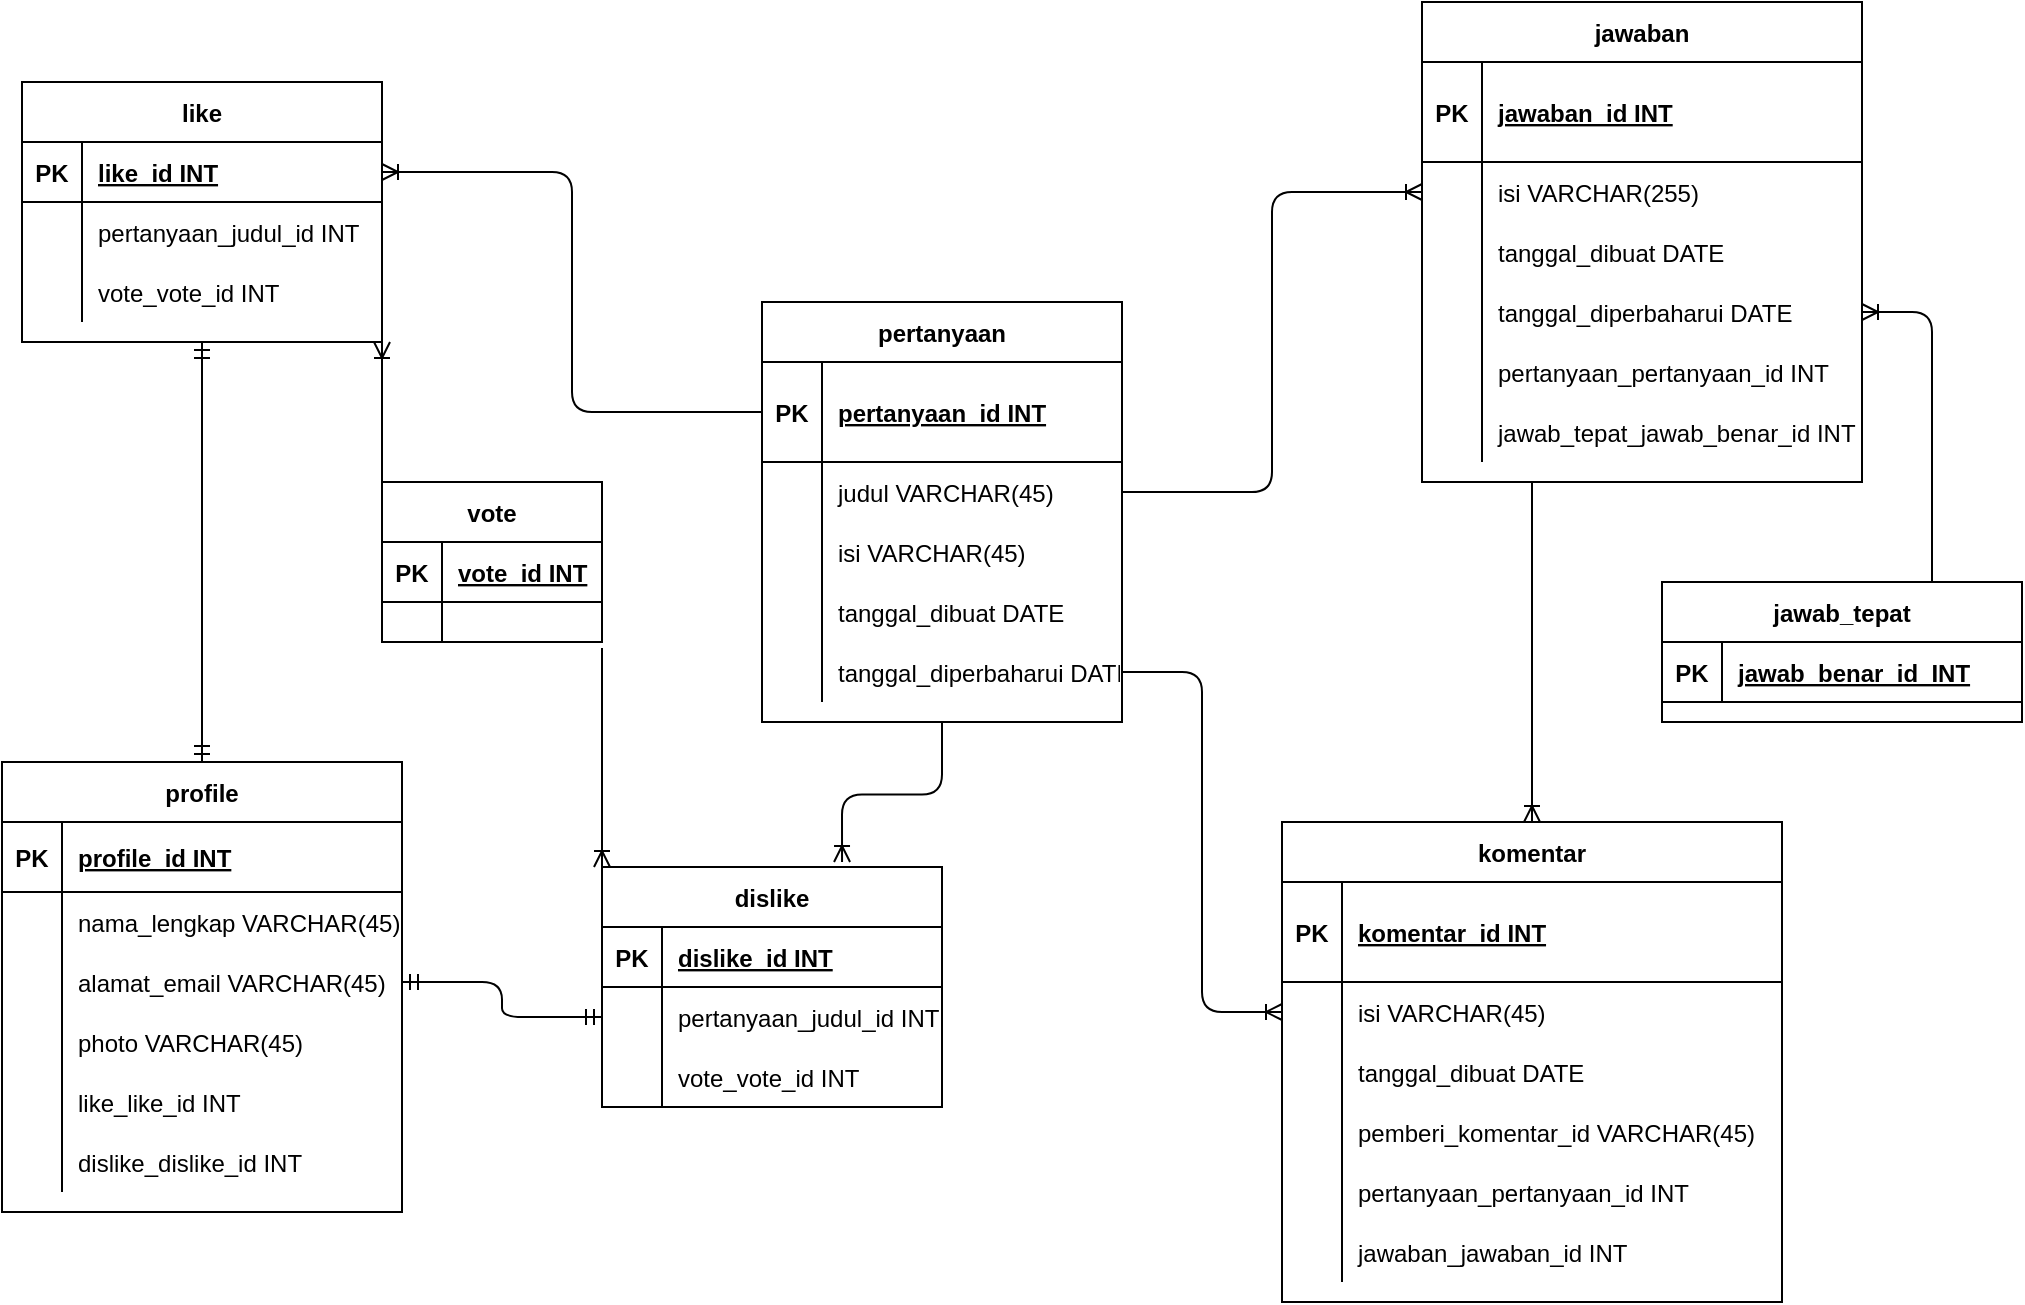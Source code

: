 <mxfile version="13.5.9" type="github">
  <diagram id="feGqwJlz58I1b_uyRda3" name="Page-1">
    <mxGraphModel dx="1625" dy="803" grid="1" gridSize="10" guides="1" tooltips="1" connect="1" arrows="1" fold="1" page="1" pageScale="1" pageWidth="1169" pageHeight="1654" math="0" shadow="0">
      <root>
        <mxCell id="0" />
        <mxCell id="1" parent="0" />
        <mxCell id="ccqW8sLZz8sWvczQwnKs-1" value="" style="edgeStyle=orthogonalEdgeStyle;fontSize=12;html=1;endArrow=ERoneToMany;entryX=0;entryY=0.5;entryDx=0;entryDy=0;exitX=1;exitY=0.5;exitDx=0;exitDy=0;" parent="1" source="e8tBY_SiVbahdUhermiw-18" target="e8tBY_SiVbahdUhermiw-5" edge="1">
          <mxGeometry width="100" height="100" relative="1" as="geometry">
            <mxPoint x="464" y="887" as="sourcePoint" />
            <mxPoint x="564" y="787" as="targetPoint" />
          </mxGeometry>
        </mxCell>
        <mxCell id="D5typHG5cNRgZlipIlFW-92" value="" style="edgeStyle=orthogonalEdgeStyle;fontSize=12;html=1;endArrow=ERoneToMany;exitX=1;exitY=0.5;exitDx=0;exitDy=0;" edge="1" parent="1" source="e8tBY_SiVbahdUhermiw-462" target="e8tBY_SiVbahdUhermiw-469">
          <mxGeometry width="100" height="100" relative="1" as="geometry">
            <mxPoint x="690" y="882" as="sourcePoint" />
            <mxPoint x="790" y="782" as="targetPoint" />
          </mxGeometry>
        </mxCell>
        <mxCell id="D5typHG5cNRgZlipIlFW-93" value="" style="fontSize=12;html=1;endArrow=ERoneToMany;entryX=0.5;entryY=0;entryDx=0;entryDy=0;exitX=0.25;exitY=1;exitDx=0;exitDy=0;" edge="1" parent="1" source="e8tBY_SiVbahdUhermiw-1" target="e8tBY_SiVbahdUhermiw-465">
          <mxGeometry width="100" height="100" relative="1" as="geometry">
            <mxPoint x="730" y="864" as="sourcePoint" />
            <mxPoint x="830" y="764" as="targetPoint" />
          </mxGeometry>
        </mxCell>
        <mxCell id="D5typHG5cNRgZlipIlFW-94" value="" style="edgeStyle=orthogonalEdgeStyle;fontSize=12;html=1;endArrow=ERoneToMany;entryX=1;entryY=0.5;entryDx=0;entryDy=0;exitX=0.75;exitY=0;exitDx=0;exitDy=0;" edge="1" parent="1" source="D5typHG5cNRgZlipIlFW-74" target="e8tBY_SiVbahdUhermiw-11">
          <mxGeometry width="100" height="100" relative="1" as="geometry">
            <mxPoint x="930" y="749" as="sourcePoint" />
            <mxPoint x="1030" y="649" as="targetPoint" />
          </mxGeometry>
        </mxCell>
        <mxCell id="D5typHG5cNRgZlipIlFW-95" value="" style="fontSize=12;html=1;endArrow=ERoneToMany;exitX=1;exitY=1.15;exitDx=0;exitDy=0;exitPerimeter=0;entryX=0;entryY=0;entryDx=0;entryDy=0;" edge="1" parent="1" source="D5typHG5cNRgZlipIlFW-50" target="D5typHG5cNRgZlipIlFW-1">
          <mxGeometry width="100" height="100" relative="1" as="geometry">
            <mxPoint x="330" y="912" as="sourcePoint" />
            <mxPoint x="430" y="812" as="targetPoint" />
          </mxGeometry>
        </mxCell>
        <mxCell id="D5typHG5cNRgZlipIlFW-96" value="" style="fontSize=12;html=1;endArrow=ERmandOne;startArrow=ERmandOne;entryX=0.5;entryY=1;entryDx=0;entryDy=0;exitX=0.5;exitY=0;exitDx=0;exitDy=0;" edge="1" parent="1" source="e8tBY_SiVbahdUhermiw-27" target="D5typHG5cNRgZlipIlFW-14">
          <mxGeometry width="100" height="100" relative="1" as="geometry">
            <mxPoint x="50" y="772" as="sourcePoint" />
            <mxPoint x="150" y="672" as="targetPoint" />
          </mxGeometry>
        </mxCell>
        <mxCell id="D5typHG5cNRgZlipIlFW-98" value="" style="edgeStyle=orthogonalEdgeStyle;fontSize=12;html=1;endArrow=ERmandOne;startArrow=ERmandOne;entryX=0;entryY=0.5;entryDx=0;entryDy=0;exitX=1;exitY=0.5;exitDx=0;exitDy=0;" edge="1" parent="1" source="e8tBY_SiVbahdUhermiw-34" target="D5typHG5cNRgZlipIlFW-5">
          <mxGeometry width="100" height="100" relative="1" as="geometry">
            <mxPoint x="250" y="1022" as="sourcePoint" />
            <mxPoint x="350" y="922" as="targetPoint" />
          </mxGeometry>
        </mxCell>
        <mxCell id="D5typHG5cNRgZlipIlFW-99" value="" style="fontSize=12;html=1;endArrow=ERoneToMany;entryX=1;entryY=1;entryDx=0;entryDy=0;exitX=0;exitY=0;exitDx=0;exitDy=0;" edge="1" parent="1" source="D5typHG5cNRgZlipIlFW-40" target="D5typHG5cNRgZlipIlFW-14">
          <mxGeometry width="100" height="100" relative="1" as="geometry">
            <mxPoint x="180" y="772" as="sourcePoint" />
            <mxPoint x="280" y="672" as="targetPoint" />
          </mxGeometry>
        </mxCell>
        <mxCell id="D5typHG5cNRgZlipIlFW-100" value="" style="edgeStyle=orthogonalEdgeStyle;fontSize=12;html=1;endArrow=ERoneToMany;entryX=1;entryY=0.5;entryDx=0;entryDy=0;exitX=0;exitY=0.5;exitDx=0;exitDy=0;" edge="1" parent="1" source="e8tBY_SiVbahdUhermiw-15" target="D5typHG5cNRgZlipIlFW-15">
          <mxGeometry width="100" height="100" relative="1" as="geometry">
            <mxPoint x="290" y="672" as="sourcePoint" />
            <mxPoint x="390" y="572" as="targetPoint" />
          </mxGeometry>
        </mxCell>
        <mxCell id="D5typHG5cNRgZlipIlFW-101" value="" style="edgeStyle=orthogonalEdgeStyle;fontSize=12;html=1;endArrow=ERoneToMany;entryX=0.706;entryY=-0.021;entryDx=0;entryDy=0;entryPerimeter=0;exitX=0.5;exitY=1;exitDx=0;exitDy=0;" edge="1" parent="1" source="e8tBY_SiVbahdUhermiw-14" target="D5typHG5cNRgZlipIlFW-1">
          <mxGeometry width="100" height="100" relative="1" as="geometry">
            <mxPoint x="580" y="862" as="sourcePoint" />
            <mxPoint x="584" y="882" as="targetPoint" />
          </mxGeometry>
        </mxCell>
        <mxCell id="e8tBY_SiVbahdUhermiw-14" value="pertanyaan" style="shape=table;startSize=30;container=1;collapsible=1;childLayout=tableLayout;fixedRows=1;rowLines=0;fontStyle=1;align=center;resizeLast=1;" parent="1" vertex="1">
          <mxGeometry x="460" y="652" width="180" height="210" as="geometry" />
        </mxCell>
        <mxCell id="e8tBY_SiVbahdUhermiw-15" value="" style="shape=partialRectangle;collapsible=0;dropTarget=0;pointerEvents=0;fillColor=none;top=0;left=0;bottom=1;right=0;points=[[0,0.5],[1,0.5]];portConstraint=eastwest;" parent="e8tBY_SiVbahdUhermiw-14" vertex="1">
          <mxGeometry y="30" width="180" height="50" as="geometry" />
        </mxCell>
        <mxCell id="e8tBY_SiVbahdUhermiw-16" value="PK" style="shape=partialRectangle;connectable=0;fillColor=none;top=0;left=0;bottom=0;right=0;fontStyle=1;overflow=hidden;" parent="e8tBY_SiVbahdUhermiw-15" vertex="1">
          <mxGeometry width="30" height="50" as="geometry" />
        </mxCell>
        <mxCell id="e8tBY_SiVbahdUhermiw-17" value="pertanyaan_id INT" style="shape=partialRectangle;connectable=0;fillColor=none;top=0;left=0;bottom=0;right=0;align=left;spacingLeft=6;fontStyle=5;overflow=hidden;" parent="e8tBY_SiVbahdUhermiw-15" vertex="1">
          <mxGeometry x="30" width="150" height="50" as="geometry" />
        </mxCell>
        <mxCell id="e8tBY_SiVbahdUhermiw-18" value="" style="shape=partialRectangle;collapsible=0;dropTarget=0;pointerEvents=0;fillColor=none;top=0;left=0;bottom=0;right=0;points=[[0,0.5],[1,0.5]];portConstraint=eastwest;" parent="e8tBY_SiVbahdUhermiw-14" vertex="1">
          <mxGeometry y="80" width="180" height="30" as="geometry" />
        </mxCell>
        <mxCell id="e8tBY_SiVbahdUhermiw-19" value="" style="shape=partialRectangle;connectable=0;fillColor=none;top=0;left=0;bottom=0;right=0;editable=1;overflow=hidden;" parent="e8tBY_SiVbahdUhermiw-18" vertex="1">
          <mxGeometry width="30" height="30" as="geometry" />
        </mxCell>
        <mxCell id="e8tBY_SiVbahdUhermiw-20" value="judul VARCHAR(45)" style="shape=partialRectangle;connectable=0;fillColor=none;top=0;left=0;bottom=0;right=0;align=left;spacingLeft=6;overflow=hidden;" parent="e8tBY_SiVbahdUhermiw-18" vertex="1">
          <mxGeometry x="30" width="150" height="30" as="geometry" />
        </mxCell>
        <mxCell id="e8tBY_SiVbahdUhermiw-21" value="" style="shape=partialRectangle;collapsible=0;dropTarget=0;pointerEvents=0;fillColor=none;top=0;left=0;bottom=0;right=0;points=[[0,0.5],[1,0.5]];portConstraint=eastwest;" parent="e8tBY_SiVbahdUhermiw-14" vertex="1">
          <mxGeometry y="110" width="180" height="30" as="geometry" />
        </mxCell>
        <mxCell id="e8tBY_SiVbahdUhermiw-22" value="" style="shape=partialRectangle;connectable=0;fillColor=none;top=0;left=0;bottom=0;right=0;editable=1;overflow=hidden;" parent="e8tBY_SiVbahdUhermiw-21" vertex="1">
          <mxGeometry width="30" height="30" as="geometry" />
        </mxCell>
        <mxCell id="e8tBY_SiVbahdUhermiw-23" value="isi VARCHAR(45)" style="shape=partialRectangle;connectable=0;fillColor=none;top=0;left=0;bottom=0;right=0;align=left;spacingLeft=6;overflow=hidden;" parent="e8tBY_SiVbahdUhermiw-21" vertex="1">
          <mxGeometry x="30" width="150" height="30" as="geometry" />
        </mxCell>
        <mxCell id="e8tBY_SiVbahdUhermiw-24" value="" style="shape=partialRectangle;collapsible=0;dropTarget=0;pointerEvents=0;fillColor=none;top=0;left=0;bottom=0;right=0;points=[[0,0.5],[1,0.5]];portConstraint=eastwest;" parent="e8tBY_SiVbahdUhermiw-14" vertex="1">
          <mxGeometry y="140" width="180" height="30" as="geometry" />
        </mxCell>
        <mxCell id="e8tBY_SiVbahdUhermiw-25" value="" style="shape=partialRectangle;connectable=0;fillColor=none;top=0;left=0;bottom=0;right=0;editable=1;overflow=hidden;" parent="e8tBY_SiVbahdUhermiw-24" vertex="1">
          <mxGeometry width="30" height="30" as="geometry" />
        </mxCell>
        <mxCell id="e8tBY_SiVbahdUhermiw-26" value="tanggal_dibuat DATE" style="shape=partialRectangle;connectable=0;fillColor=none;top=0;left=0;bottom=0;right=0;align=left;spacingLeft=6;overflow=hidden;" parent="e8tBY_SiVbahdUhermiw-24" vertex="1">
          <mxGeometry x="30" width="150" height="30" as="geometry" />
        </mxCell>
        <mxCell id="e8tBY_SiVbahdUhermiw-462" value="" style="shape=partialRectangle;collapsible=0;dropTarget=0;pointerEvents=0;fillColor=none;top=0;left=0;bottom=0;right=0;points=[[0,0.5],[1,0.5]];portConstraint=eastwest;" parent="e8tBY_SiVbahdUhermiw-14" vertex="1">
          <mxGeometry y="170" width="180" height="30" as="geometry" />
        </mxCell>
        <mxCell id="e8tBY_SiVbahdUhermiw-463" value="" style="shape=partialRectangle;connectable=0;fillColor=none;top=0;left=0;bottom=0;right=0;editable=1;overflow=hidden;" parent="e8tBY_SiVbahdUhermiw-462" vertex="1">
          <mxGeometry width="30" height="30" as="geometry" />
        </mxCell>
        <mxCell id="e8tBY_SiVbahdUhermiw-464" value="tanggal_diperbaharui DATE" style="shape=partialRectangle;connectable=0;fillColor=none;top=0;left=0;bottom=0;right=0;align=left;spacingLeft=6;overflow=hidden;" parent="e8tBY_SiVbahdUhermiw-462" vertex="1">
          <mxGeometry x="30" width="150" height="30" as="geometry" />
        </mxCell>
        <mxCell id="D5typHG5cNRgZlipIlFW-14" value="like" style="shape=table;startSize=30;container=1;collapsible=1;childLayout=tableLayout;fixedRows=1;rowLines=0;fontStyle=1;align=center;resizeLast=1;" vertex="1" parent="1">
          <mxGeometry x="90" y="542" width="180" height="130" as="geometry" />
        </mxCell>
        <mxCell id="D5typHG5cNRgZlipIlFW-15" value="" style="shape=partialRectangle;collapsible=0;dropTarget=0;pointerEvents=0;fillColor=none;top=0;left=0;bottom=1;right=0;points=[[0,0.5],[1,0.5]];portConstraint=eastwest;" vertex="1" parent="D5typHG5cNRgZlipIlFW-14">
          <mxGeometry y="30" width="180" height="30" as="geometry" />
        </mxCell>
        <mxCell id="D5typHG5cNRgZlipIlFW-16" value="PK" style="shape=partialRectangle;connectable=0;fillColor=none;top=0;left=0;bottom=0;right=0;fontStyle=1;overflow=hidden;" vertex="1" parent="D5typHG5cNRgZlipIlFW-15">
          <mxGeometry width="30" height="30" as="geometry" />
        </mxCell>
        <mxCell id="D5typHG5cNRgZlipIlFW-17" value="like_id INT" style="shape=partialRectangle;connectable=0;fillColor=none;top=0;left=0;bottom=0;right=0;align=left;spacingLeft=6;fontStyle=5;overflow=hidden;" vertex="1" parent="D5typHG5cNRgZlipIlFW-15">
          <mxGeometry x="30" width="150" height="30" as="geometry" />
        </mxCell>
        <mxCell id="D5typHG5cNRgZlipIlFW-21" value="" style="shape=partialRectangle;collapsible=0;dropTarget=0;pointerEvents=0;fillColor=none;top=0;left=0;bottom=0;right=0;points=[[0,0.5],[1,0.5]];portConstraint=eastwest;" vertex="1" parent="D5typHG5cNRgZlipIlFW-14">
          <mxGeometry y="60" width="180" height="30" as="geometry" />
        </mxCell>
        <mxCell id="D5typHG5cNRgZlipIlFW-22" value="" style="shape=partialRectangle;connectable=0;fillColor=none;top=0;left=0;bottom=0;right=0;editable=1;overflow=hidden;" vertex="1" parent="D5typHG5cNRgZlipIlFW-21">
          <mxGeometry width="30" height="30" as="geometry" />
        </mxCell>
        <mxCell id="D5typHG5cNRgZlipIlFW-23" value="pertanyaan_judul_id INT" style="shape=partialRectangle;connectable=0;fillColor=none;top=0;left=0;bottom=0;right=0;align=left;spacingLeft=6;overflow=hidden;" vertex="1" parent="D5typHG5cNRgZlipIlFW-21">
          <mxGeometry x="30" width="150" height="30" as="geometry" />
        </mxCell>
        <mxCell id="D5typHG5cNRgZlipIlFW-24" value="" style="shape=partialRectangle;collapsible=0;dropTarget=0;pointerEvents=0;fillColor=none;top=0;left=0;bottom=0;right=0;points=[[0,0.5],[1,0.5]];portConstraint=eastwest;" vertex="1" parent="D5typHG5cNRgZlipIlFW-14">
          <mxGeometry y="90" width="180" height="30" as="geometry" />
        </mxCell>
        <mxCell id="D5typHG5cNRgZlipIlFW-25" value="" style="shape=partialRectangle;connectable=0;fillColor=none;top=0;left=0;bottom=0;right=0;editable=1;overflow=hidden;" vertex="1" parent="D5typHG5cNRgZlipIlFW-24">
          <mxGeometry width="30" height="30" as="geometry" />
        </mxCell>
        <mxCell id="D5typHG5cNRgZlipIlFW-26" value="vote_vote_id INT" style="shape=partialRectangle;connectable=0;fillColor=none;top=0;left=0;bottom=0;right=0;align=left;spacingLeft=6;overflow=hidden;" vertex="1" parent="D5typHG5cNRgZlipIlFW-24">
          <mxGeometry x="30" width="150" height="30" as="geometry" />
        </mxCell>
        <mxCell id="e8tBY_SiVbahdUhermiw-465" value="komentar" style="shape=table;startSize=30;container=1;collapsible=1;childLayout=tableLayout;fixedRows=1;rowLines=0;fontStyle=1;align=center;resizeLast=1;" parent="1" vertex="1">
          <mxGeometry x="720" y="912" width="250" height="240" as="geometry" />
        </mxCell>
        <mxCell id="e8tBY_SiVbahdUhermiw-466" value="" style="shape=partialRectangle;collapsible=0;dropTarget=0;pointerEvents=0;fillColor=none;top=0;left=0;bottom=1;right=0;points=[[0,0.5],[1,0.5]];portConstraint=eastwest;" parent="e8tBY_SiVbahdUhermiw-465" vertex="1">
          <mxGeometry y="30" width="250" height="50" as="geometry" />
        </mxCell>
        <mxCell id="e8tBY_SiVbahdUhermiw-467" value="PK" style="shape=partialRectangle;connectable=0;fillColor=none;top=0;left=0;bottom=0;right=0;fontStyle=1;overflow=hidden;" parent="e8tBY_SiVbahdUhermiw-466" vertex="1">
          <mxGeometry width="30" height="50" as="geometry" />
        </mxCell>
        <mxCell id="e8tBY_SiVbahdUhermiw-468" value="komentar_id INT" style="shape=partialRectangle;connectable=0;fillColor=none;top=0;left=0;bottom=0;right=0;align=left;spacingLeft=6;fontStyle=5;overflow=hidden;" parent="e8tBY_SiVbahdUhermiw-466" vertex="1">
          <mxGeometry x="30" width="220" height="50" as="geometry" />
        </mxCell>
        <mxCell id="e8tBY_SiVbahdUhermiw-469" value="" style="shape=partialRectangle;collapsible=0;dropTarget=0;pointerEvents=0;fillColor=none;top=0;left=0;bottom=0;right=0;points=[[0,0.5],[1,0.5]];portConstraint=eastwest;" parent="e8tBY_SiVbahdUhermiw-465" vertex="1">
          <mxGeometry y="80" width="250" height="30" as="geometry" />
        </mxCell>
        <mxCell id="e8tBY_SiVbahdUhermiw-470" value="" style="shape=partialRectangle;connectable=0;fillColor=none;top=0;left=0;bottom=0;right=0;editable=1;overflow=hidden;" parent="e8tBY_SiVbahdUhermiw-469" vertex="1">
          <mxGeometry width="30" height="30" as="geometry" />
        </mxCell>
        <mxCell id="e8tBY_SiVbahdUhermiw-471" value="isi VARCHAR(45)" style="shape=partialRectangle;connectable=0;fillColor=none;top=0;left=0;bottom=0;right=0;align=left;spacingLeft=6;overflow=hidden;" parent="e8tBY_SiVbahdUhermiw-469" vertex="1">
          <mxGeometry x="30" width="220" height="30" as="geometry" />
        </mxCell>
        <mxCell id="e8tBY_SiVbahdUhermiw-472" value="" style="shape=partialRectangle;collapsible=0;dropTarget=0;pointerEvents=0;fillColor=none;top=0;left=0;bottom=0;right=0;points=[[0,0.5],[1,0.5]];portConstraint=eastwest;" parent="e8tBY_SiVbahdUhermiw-465" vertex="1">
          <mxGeometry y="110" width="250" height="30" as="geometry" />
        </mxCell>
        <mxCell id="e8tBY_SiVbahdUhermiw-473" value="" style="shape=partialRectangle;connectable=0;fillColor=none;top=0;left=0;bottom=0;right=0;editable=1;overflow=hidden;" parent="e8tBY_SiVbahdUhermiw-472" vertex="1">
          <mxGeometry width="30" height="30" as="geometry" />
        </mxCell>
        <mxCell id="e8tBY_SiVbahdUhermiw-474" value="tanggal_dibuat DATE" style="shape=partialRectangle;connectable=0;fillColor=none;top=0;left=0;bottom=0;right=0;align=left;spacingLeft=6;overflow=hidden;" parent="e8tBY_SiVbahdUhermiw-472" vertex="1">
          <mxGeometry x="30" width="220" height="30" as="geometry" />
        </mxCell>
        <mxCell id="e8tBY_SiVbahdUhermiw-475" value="" style="shape=partialRectangle;collapsible=0;dropTarget=0;pointerEvents=0;fillColor=none;top=0;left=0;bottom=0;right=0;points=[[0,0.5],[1,0.5]];portConstraint=eastwest;" parent="e8tBY_SiVbahdUhermiw-465" vertex="1">
          <mxGeometry y="140" width="250" height="30" as="geometry" />
        </mxCell>
        <mxCell id="e8tBY_SiVbahdUhermiw-476" value="" style="shape=partialRectangle;connectable=0;fillColor=none;top=0;left=0;bottom=0;right=0;editable=1;overflow=hidden;" parent="e8tBY_SiVbahdUhermiw-475" vertex="1">
          <mxGeometry width="30" height="30" as="geometry" />
        </mxCell>
        <mxCell id="e8tBY_SiVbahdUhermiw-477" value="pemberi_komentar_id VARCHAR(45)" style="shape=partialRectangle;connectable=0;fillColor=none;top=0;left=0;bottom=0;right=0;align=left;spacingLeft=6;overflow=hidden;" parent="e8tBY_SiVbahdUhermiw-475" vertex="1">
          <mxGeometry x="30" width="220" height="30" as="geometry" />
        </mxCell>
        <mxCell id="D5typHG5cNRgZlipIlFW-18" value="" style="shape=partialRectangle;collapsible=0;dropTarget=0;pointerEvents=0;fillColor=none;top=0;left=0;bottom=0;right=0;points=[[0,0.5],[1,0.5]];portConstraint=eastwest;" vertex="1" parent="e8tBY_SiVbahdUhermiw-465">
          <mxGeometry y="170" width="250" height="30" as="geometry" />
        </mxCell>
        <mxCell id="D5typHG5cNRgZlipIlFW-19" value="" style="shape=partialRectangle;connectable=0;fillColor=none;top=0;left=0;bottom=0;right=0;editable=1;overflow=hidden;" vertex="1" parent="D5typHG5cNRgZlipIlFW-18">
          <mxGeometry width="30" height="30" as="geometry" />
        </mxCell>
        <mxCell id="D5typHG5cNRgZlipIlFW-20" value="pertanyaan_pertanyaan_id INT" style="shape=partialRectangle;connectable=0;fillColor=none;top=0;left=0;bottom=0;right=0;align=left;spacingLeft=6;overflow=hidden;" vertex="1" parent="D5typHG5cNRgZlipIlFW-18">
          <mxGeometry x="30" width="220" height="30" as="geometry" />
        </mxCell>
        <mxCell id="D5typHG5cNRgZlipIlFW-47" value="" style="shape=partialRectangle;collapsible=0;dropTarget=0;pointerEvents=0;fillColor=none;top=0;left=0;bottom=0;right=0;points=[[0,0.5],[1,0.5]];portConstraint=eastwest;" vertex="1" parent="e8tBY_SiVbahdUhermiw-465">
          <mxGeometry y="200" width="250" height="30" as="geometry" />
        </mxCell>
        <mxCell id="D5typHG5cNRgZlipIlFW-48" value="" style="shape=partialRectangle;connectable=0;fillColor=none;top=0;left=0;bottom=0;right=0;editable=1;overflow=hidden;" vertex="1" parent="D5typHG5cNRgZlipIlFW-47">
          <mxGeometry width="30" height="30" as="geometry" />
        </mxCell>
        <mxCell id="D5typHG5cNRgZlipIlFW-49" value="jawaban_jawaban_id INT" style="shape=partialRectangle;connectable=0;fillColor=none;top=0;left=0;bottom=0;right=0;align=left;spacingLeft=6;overflow=hidden;" vertex="1" parent="D5typHG5cNRgZlipIlFW-47">
          <mxGeometry x="30" width="220" height="30" as="geometry" />
        </mxCell>
        <mxCell id="e8tBY_SiVbahdUhermiw-1" value="jawaban" style="shape=table;startSize=30;container=1;collapsible=1;childLayout=tableLayout;fixedRows=1;rowLines=0;fontStyle=1;align=center;resizeLast=1;" parent="1" vertex="1">
          <mxGeometry x="790" y="502" width="220" height="240" as="geometry" />
        </mxCell>
        <mxCell id="e8tBY_SiVbahdUhermiw-2" value="" style="shape=partialRectangle;collapsible=0;dropTarget=0;pointerEvents=0;fillColor=none;top=0;left=0;bottom=1;right=0;points=[[0,0.5],[1,0.5]];portConstraint=eastwest;" parent="e8tBY_SiVbahdUhermiw-1" vertex="1">
          <mxGeometry y="30" width="220" height="50" as="geometry" />
        </mxCell>
        <mxCell id="e8tBY_SiVbahdUhermiw-3" value="PK" style="shape=partialRectangle;connectable=0;fillColor=none;top=0;left=0;bottom=0;right=0;fontStyle=1;overflow=hidden;" parent="e8tBY_SiVbahdUhermiw-2" vertex="1">
          <mxGeometry width="30" height="50" as="geometry" />
        </mxCell>
        <mxCell id="e8tBY_SiVbahdUhermiw-4" value="jawaban_id INT" style="shape=partialRectangle;connectable=0;fillColor=none;top=0;left=0;bottom=0;right=0;align=left;spacingLeft=6;fontStyle=5;overflow=hidden;" parent="e8tBY_SiVbahdUhermiw-2" vertex="1">
          <mxGeometry x="30" width="190" height="50" as="geometry" />
        </mxCell>
        <mxCell id="e8tBY_SiVbahdUhermiw-5" value="" style="shape=partialRectangle;collapsible=0;dropTarget=0;pointerEvents=0;fillColor=none;top=0;left=0;bottom=0;right=0;points=[[0,0.5],[1,0.5]];portConstraint=eastwest;" parent="e8tBY_SiVbahdUhermiw-1" vertex="1">
          <mxGeometry y="80" width="220" height="30" as="geometry" />
        </mxCell>
        <mxCell id="e8tBY_SiVbahdUhermiw-6" value="" style="shape=partialRectangle;connectable=0;fillColor=none;top=0;left=0;bottom=0;right=0;editable=1;overflow=hidden;" parent="e8tBY_SiVbahdUhermiw-5" vertex="1">
          <mxGeometry width="30" height="30" as="geometry" />
        </mxCell>
        <mxCell id="e8tBY_SiVbahdUhermiw-7" value="isi VARCHAR(255)" style="shape=partialRectangle;connectable=0;fillColor=none;top=0;left=0;bottom=0;right=0;align=left;spacingLeft=6;overflow=hidden;" parent="e8tBY_SiVbahdUhermiw-5" vertex="1">
          <mxGeometry x="30" width="190" height="30" as="geometry" />
        </mxCell>
        <mxCell id="e8tBY_SiVbahdUhermiw-8" value="" style="shape=partialRectangle;collapsible=0;dropTarget=0;pointerEvents=0;fillColor=none;top=0;left=0;bottom=0;right=0;points=[[0,0.5],[1,0.5]];portConstraint=eastwest;" parent="e8tBY_SiVbahdUhermiw-1" vertex="1">
          <mxGeometry y="110" width="220" height="30" as="geometry" />
        </mxCell>
        <mxCell id="e8tBY_SiVbahdUhermiw-9" value="" style="shape=partialRectangle;connectable=0;fillColor=none;top=0;left=0;bottom=0;right=0;editable=1;overflow=hidden;" parent="e8tBY_SiVbahdUhermiw-8" vertex="1">
          <mxGeometry width="30" height="30" as="geometry" />
        </mxCell>
        <mxCell id="e8tBY_SiVbahdUhermiw-10" value="tanggal_dibuat DATE" style="shape=partialRectangle;connectable=0;fillColor=none;top=0;left=0;bottom=0;right=0;align=left;spacingLeft=6;overflow=hidden;" parent="e8tBY_SiVbahdUhermiw-8" vertex="1">
          <mxGeometry x="30" width="190" height="30" as="geometry" />
        </mxCell>
        <mxCell id="e8tBY_SiVbahdUhermiw-11" value="" style="shape=partialRectangle;collapsible=0;dropTarget=0;pointerEvents=0;fillColor=none;top=0;left=0;bottom=0;right=0;points=[[0,0.5],[1,0.5]];portConstraint=eastwest;" parent="e8tBY_SiVbahdUhermiw-1" vertex="1">
          <mxGeometry y="140" width="220" height="30" as="geometry" />
        </mxCell>
        <mxCell id="e8tBY_SiVbahdUhermiw-12" value="" style="shape=partialRectangle;connectable=0;fillColor=none;top=0;left=0;bottom=0;right=0;editable=1;overflow=hidden;" parent="e8tBY_SiVbahdUhermiw-11" vertex="1">
          <mxGeometry width="30" height="30" as="geometry" />
        </mxCell>
        <mxCell id="e8tBY_SiVbahdUhermiw-13" value="tanggal_diperbaharui DATE" style="shape=partialRectangle;connectable=0;fillColor=none;top=0;left=0;bottom=0;right=0;align=left;spacingLeft=6;overflow=hidden;" parent="e8tBY_SiVbahdUhermiw-11" vertex="1">
          <mxGeometry x="30" width="190" height="30" as="geometry" />
        </mxCell>
        <mxCell id="D5typHG5cNRgZlipIlFW-11" value="" style="shape=partialRectangle;collapsible=0;dropTarget=0;pointerEvents=0;fillColor=none;top=0;left=0;bottom=0;right=0;points=[[0,0.5],[1,0.5]];portConstraint=eastwest;" vertex="1" parent="e8tBY_SiVbahdUhermiw-1">
          <mxGeometry y="170" width="220" height="30" as="geometry" />
        </mxCell>
        <mxCell id="D5typHG5cNRgZlipIlFW-12" value="" style="shape=partialRectangle;connectable=0;fillColor=none;top=0;left=0;bottom=0;right=0;editable=1;overflow=hidden;" vertex="1" parent="D5typHG5cNRgZlipIlFW-11">
          <mxGeometry width="30" height="30" as="geometry" />
        </mxCell>
        <mxCell id="D5typHG5cNRgZlipIlFW-13" value="pertanyaan_pertanyaan_id INT" style="shape=partialRectangle;connectable=0;fillColor=none;top=0;left=0;bottom=0;right=0;align=left;spacingLeft=6;overflow=hidden;" vertex="1" parent="D5typHG5cNRgZlipIlFW-11">
          <mxGeometry x="30" width="190" height="30" as="geometry" />
        </mxCell>
        <mxCell id="D5typHG5cNRgZlipIlFW-44" value="" style="shape=partialRectangle;collapsible=0;dropTarget=0;pointerEvents=0;fillColor=none;top=0;left=0;bottom=0;right=0;points=[[0,0.5],[1,0.5]];portConstraint=eastwest;" vertex="1" parent="e8tBY_SiVbahdUhermiw-1">
          <mxGeometry y="200" width="220" height="30" as="geometry" />
        </mxCell>
        <mxCell id="D5typHG5cNRgZlipIlFW-45" value="" style="shape=partialRectangle;connectable=0;fillColor=none;top=0;left=0;bottom=0;right=0;editable=1;overflow=hidden;" vertex="1" parent="D5typHG5cNRgZlipIlFW-44">
          <mxGeometry width="30" height="30" as="geometry" />
        </mxCell>
        <mxCell id="D5typHG5cNRgZlipIlFW-46" value="jawab_tepat_jawab_benar_id INT" style="shape=partialRectangle;connectable=0;fillColor=none;top=0;left=0;bottom=0;right=0;align=left;spacingLeft=6;overflow=hidden;" vertex="1" parent="D5typHG5cNRgZlipIlFW-44">
          <mxGeometry x="30" width="190" height="30" as="geometry" />
        </mxCell>
        <mxCell id="D5typHG5cNRgZlipIlFW-1" value="dislike" style="shape=table;startSize=30;container=1;collapsible=1;childLayout=tableLayout;fixedRows=1;rowLines=0;fontStyle=1;align=center;resizeLast=1;" vertex="1" parent="1">
          <mxGeometry x="380" y="934.5" width="170" height="120" as="geometry" />
        </mxCell>
        <mxCell id="D5typHG5cNRgZlipIlFW-2" value="" style="shape=partialRectangle;collapsible=0;dropTarget=0;pointerEvents=0;fillColor=none;top=0;left=0;bottom=1;right=0;points=[[0,0.5],[1,0.5]];portConstraint=eastwest;" vertex="1" parent="D5typHG5cNRgZlipIlFW-1">
          <mxGeometry y="30" width="170" height="30" as="geometry" />
        </mxCell>
        <mxCell id="D5typHG5cNRgZlipIlFW-3" value="PK" style="shape=partialRectangle;connectable=0;fillColor=none;top=0;left=0;bottom=0;right=0;fontStyle=1;overflow=hidden;" vertex="1" parent="D5typHG5cNRgZlipIlFW-2">
          <mxGeometry width="30" height="30" as="geometry" />
        </mxCell>
        <mxCell id="D5typHG5cNRgZlipIlFW-4" value="dislike_id INT" style="shape=partialRectangle;connectable=0;fillColor=none;top=0;left=0;bottom=0;right=0;align=left;spacingLeft=6;fontStyle=5;overflow=hidden;" vertex="1" parent="D5typHG5cNRgZlipIlFW-2">
          <mxGeometry x="30" width="140" height="30" as="geometry" />
        </mxCell>
        <mxCell id="D5typHG5cNRgZlipIlFW-5" value="" style="shape=partialRectangle;collapsible=0;dropTarget=0;pointerEvents=0;fillColor=none;top=0;left=0;bottom=0;right=0;points=[[0,0.5],[1,0.5]];portConstraint=eastwest;" vertex="1" parent="D5typHG5cNRgZlipIlFW-1">
          <mxGeometry y="60" width="170" height="30" as="geometry" />
        </mxCell>
        <mxCell id="D5typHG5cNRgZlipIlFW-6" value="" style="shape=partialRectangle;connectable=0;fillColor=none;top=0;left=0;bottom=0;right=0;editable=1;overflow=hidden;" vertex="1" parent="D5typHG5cNRgZlipIlFW-5">
          <mxGeometry width="30" height="30" as="geometry" />
        </mxCell>
        <mxCell id="D5typHG5cNRgZlipIlFW-7" value="pertanyaan_judul_id INT" style="shape=partialRectangle;connectable=0;fillColor=none;top=0;left=0;bottom=0;right=0;align=left;spacingLeft=6;overflow=hidden;" vertex="1" parent="D5typHG5cNRgZlipIlFW-5">
          <mxGeometry x="30" width="140" height="30" as="geometry" />
        </mxCell>
        <mxCell id="D5typHG5cNRgZlipIlFW-8" value="" style="shape=partialRectangle;collapsible=0;dropTarget=0;pointerEvents=0;fillColor=none;top=0;left=0;bottom=0;right=0;points=[[0,0.5],[1,0.5]];portConstraint=eastwest;" vertex="1" parent="D5typHG5cNRgZlipIlFW-1">
          <mxGeometry y="90" width="170" height="30" as="geometry" />
        </mxCell>
        <mxCell id="D5typHG5cNRgZlipIlFW-9" value="" style="shape=partialRectangle;connectable=0;fillColor=none;top=0;left=0;bottom=0;right=0;editable=1;overflow=hidden;" vertex="1" parent="D5typHG5cNRgZlipIlFW-8">
          <mxGeometry width="30" height="30" as="geometry" />
        </mxCell>
        <mxCell id="D5typHG5cNRgZlipIlFW-10" value="vote_vote_id INT" style="shape=partialRectangle;connectable=0;fillColor=none;top=0;left=0;bottom=0;right=0;align=left;spacingLeft=6;overflow=hidden;" vertex="1" parent="D5typHG5cNRgZlipIlFW-8">
          <mxGeometry x="30" width="140" height="30" as="geometry" />
        </mxCell>
        <mxCell id="e8tBY_SiVbahdUhermiw-27" value="profile" style="shape=table;startSize=30;container=1;collapsible=1;childLayout=tableLayout;fixedRows=1;rowLines=0;fontStyle=1;align=center;resizeLast=1;" parent="1" vertex="1">
          <mxGeometry x="80" y="882" width="200" height="225" as="geometry" />
        </mxCell>
        <mxCell id="e8tBY_SiVbahdUhermiw-28" value="" style="shape=partialRectangle;collapsible=0;dropTarget=0;pointerEvents=0;fillColor=none;top=0;left=0;bottom=1;right=0;points=[[0,0.5],[1,0.5]];portConstraint=eastwest;" parent="e8tBY_SiVbahdUhermiw-27" vertex="1">
          <mxGeometry y="30" width="200" height="35" as="geometry" />
        </mxCell>
        <mxCell id="e8tBY_SiVbahdUhermiw-29" value="PK" style="shape=partialRectangle;connectable=0;fillColor=none;top=0;left=0;bottom=0;right=0;fontStyle=1;overflow=hidden;" parent="e8tBY_SiVbahdUhermiw-28" vertex="1">
          <mxGeometry width="30" height="35" as="geometry" />
        </mxCell>
        <mxCell id="e8tBY_SiVbahdUhermiw-30" value="profile_id INT" style="shape=partialRectangle;connectable=0;fillColor=none;top=0;left=0;bottom=0;right=0;align=left;spacingLeft=6;fontStyle=5;overflow=hidden;" parent="e8tBY_SiVbahdUhermiw-28" vertex="1">
          <mxGeometry x="30" width="170" height="35" as="geometry" />
        </mxCell>
        <mxCell id="e8tBY_SiVbahdUhermiw-31" value="" style="shape=partialRectangle;collapsible=0;dropTarget=0;pointerEvents=0;fillColor=none;top=0;left=0;bottom=0;right=0;points=[[0,0.5],[1,0.5]];portConstraint=eastwest;" parent="e8tBY_SiVbahdUhermiw-27" vertex="1">
          <mxGeometry y="65" width="200" height="30" as="geometry" />
        </mxCell>
        <mxCell id="e8tBY_SiVbahdUhermiw-32" value="" style="shape=partialRectangle;connectable=0;fillColor=none;top=0;left=0;bottom=0;right=0;editable=1;overflow=hidden;" parent="e8tBY_SiVbahdUhermiw-31" vertex="1">
          <mxGeometry width="30" height="30" as="geometry" />
        </mxCell>
        <mxCell id="e8tBY_SiVbahdUhermiw-33" value="nama_lengkap VARCHAR(45)" style="shape=partialRectangle;connectable=0;fillColor=none;top=0;left=0;bottom=0;right=0;align=left;spacingLeft=6;overflow=hidden;" parent="e8tBY_SiVbahdUhermiw-31" vertex="1">
          <mxGeometry x="30" width="170" height="30" as="geometry" />
        </mxCell>
        <mxCell id="e8tBY_SiVbahdUhermiw-34" value="" style="shape=partialRectangle;collapsible=0;dropTarget=0;pointerEvents=0;fillColor=none;top=0;left=0;bottom=0;right=0;points=[[0,0.5],[1,0.5]];portConstraint=eastwest;" parent="e8tBY_SiVbahdUhermiw-27" vertex="1">
          <mxGeometry y="95" width="200" height="30" as="geometry" />
        </mxCell>
        <mxCell id="e8tBY_SiVbahdUhermiw-35" value="" style="shape=partialRectangle;connectable=0;fillColor=none;top=0;left=0;bottom=0;right=0;editable=1;overflow=hidden;" parent="e8tBY_SiVbahdUhermiw-34" vertex="1">
          <mxGeometry width="30" height="30" as="geometry" />
        </mxCell>
        <mxCell id="e8tBY_SiVbahdUhermiw-36" value="alamat_email VARCHAR(45)" style="shape=partialRectangle;connectable=0;fillColor=none;top=0;left=0;bottom=0;right=0;align=left;spacingLeft=6;overflow=hidden;" parent="e8tBY_SiVbahdUhermiw-34" vertex="1">
          <mxGeometry x="30" width="170" height="30" as="geometry" />
        </mxCell>
        <mxCell id="e8tBY_SiVbahdUhermiw-37" value="" style="shape=partialRectangle;collapsible=0;dropTarget=0;pointerEvents=0;fillColor=none;top=0;left=0;bottom=0;right=0;points=[[0,0.5],[1,0.5]];portConstraint=eastwest;" parent="e8tBY_SiVbahdUhermiw-27" vertex="1">
          <mxGeometry y="125" width="200" height="30" as="geometry" />
        </mxCell>
        <mxCell id="e8tBY_SiVbahdUhermiw-38" value="" style="shape=partialRectangle;connectable=0;fillColor=none;top=0;left=0;bottom=0;right=0;editable=1;overflow=hidden;" parent="e8tBY_SiVbahdUhermiw-37" vertex="1">
          <mxGeometry width="30" height="30" as="geometry" />
        </mxCell>
        <mxCell id="e8tBY_SiVbahdUhermiw-39" value="photo VARCHAR(45)" style="shape=partialRectangle;connectable=0;fillColor=none;top=0;left=0;bottom=0;right=0;align=left;spacingLeft=6;overflow=hidden;" parent="e8tBY_SiVbahdUhermiw-37" vertex="1">
          <mxGeometry x="30" width="170" height="30" as="geometry" />
        </mxCell>
        <mxCell id="D5typHG5cNRgZlipIlFW-58" value="" style="shape=partialRectangle;collapsible=0;dropTarget=0;pointerEvents=0;fillColor=none;top=0;left=0;bottom=0;right=0;points=[[0,0.5],[1,0.5]];portConstraint=eastwest;" vertex="1" parent="e8tBY_SiVbahdUhermiw-27">
          <mxGeometry y="155" width="200" height="30" as="geometry" />
        </mxCell>
        <mxCell id="D5typHG5cNRgZlipIlFW-59" value="" style="shape=partialRectangle;connectable=0;fillColor=none;top=0;left=0;bottom=0;right=0;editable=1;overflow=hidden;" vertex="1" parent="D5typHG5cNRgZlipIlFW-58">
          <mxGeometry width="30" height="30" as="geometry" />
        </mxCell>
        <mxCell id="D5typHG5cNRgZlipIlFW-60" value="like_like_id INT" style="shape=partialRectangle;connectable=0;fillColor=none;top=0;left=0;bottom=0;right=0;align=left;spacingLeft=6;overflow=hidden;" vertex="1" parent="D5typHG5cNRgZlipIlFW-58">
          <mxGeometry x="30" width="170" height="30" as="geometry" />
        </mxCell>
        <mxCell id="D5typHG5cNRgZlipIlFW-54" value="" style="shape=partialRectangle;collapsible=0;dropTarget=0;pointerEvents=0;fillColor=none;top=0;left=0;bottom=0;right=0;points=[[0,0.5],[1,0.5]];portConstraint=eastwest;" vertex="1" parent="e8tBY_SiVbahdUhermiw-27">
          <mxGeometry y="185" width="200" height="30" as="geometry" />
        </mxCell>
        <mxCell id="D5typHG5cNRgZlipIlFW-55" value="" style="shape=partialRectangle;connectable=0;fillColor=none;top=0;left=0;bottom=0;right=0;editable=1;overflow=hidden;" vertex="1" parent="D5typHG5cNRgZlipIlFW-54">
          <mxGeometry width="30" height="30" as="geometry" />
        </mxCell>
        <mxCell id="D5typHG5cNRgZlipIlFW-56" value="dislike_dislike_id INT" style="shape=partialRectangle;connectable=0;fillColor=none;top=0;left=0;bottom=0;right=0;align=left;spacingLeft=6;overflow=hidden;" vertex="1" parent="D5typHG5cNRgZlipIlFW-54">
          <mxGeometry x="30" width="170" height="30" as="geometry" />
        </mxCell>
        <mxCell id="D5typHG5cNRgZlipIlFW-40" value="vote" style="shape=table;startSize=30;container=1;collapsible=1;childLayout=tableLayout;fixedRows=1;rowLines=0;fontStyle=1;align=center;resizeLast=1;" vertex="1" parent="1">
          <mxGeometry x="270" y="742" width="110" height="80" as="geometry" />
        </mxCell>
        <mxCell id="D5typHG5cNRgZlipIlFW-41" value="" style="shape=partialRectangle;collapsible=0;dropTarget=0;pointerEvents=0;fillColor=none;top=0;left=0;bottom=1;right=0;points=[[0,0.5],[1,0.5]];portConstraint=eastwest;" vertex="1" parent="D5typHG5cNRgZlipIlFW-40">
          <mxGeometry y="30" width="110" height="30" as="geometry" />
        </mxCell>
        <mxCell id="D5typHG5cNRgZlipIlFW-42" value="PK" style="shape=partialRectangle;connectable=0;fillColor=none;top=0;left=0;bottom=0;right=0;fontStyle=1;overflow=hidden;" vertex="1" parent="D5typHG5cNRgZlipIlFW-41">
          <mxGeometry width="30" height="30" as="geometry" />
        </mxCell>
        <mxCell id="D5typHG5cNRgZlipIlFW-43" value="vote_id INT" style="shape=partialRectangle;connectable=0;fillColor=none;top=0;left=0;bottom=0;right=0;align=left;spacingLeft=6;fontStyle=5;overflow=hidden;" vertex="1" parent="D5typHG5cNRgZlipIlFW-41">
          <mxGeometry x="30" width="80" height="30" as="geometry" />
        </mxCell>
        <mxCell id="D5typHG5cNRgZlipIlFW-50" value="" style="shape=partialRectangle;collapsible=0;dropTarget=0;pointerEvents=0;fillColor=none;top=0;left=0;bottom=0;right=0;points=[[0,0.5],[1,0.5]];portConstraint=eastwest;" vertex="1" parent="D5typHG5cNRgZlipIlFW-40">
          <mxGeometry y="60" width="110" height="20" as="geometry" />
        </mxCell>
        <mxCell id="D5typHG5cNRgZlipIlFW-51" value="" style="shape=partialRectangle;connectable=0;fillColor=none;top=0;left=0;bottom=0;right=0;editable=1;overflow=hidden;" vertex="1" parent="D5typHG5cNRgZlipIlFW-50">
          <mxGeometry width="30" height="20" as="geometry" />
        </mxCell>
        <mxCell id="D5typHG5cNRgZlipIlFW-52" value="" style="shape=partialRectangle;connectable=0;fillColor=none;top=0;left=0;bottom=0;right=0;align=left;spacingLeft=6;overflow=hidden;" vertex="1" parent="D5typHG5cNRgZlipIlFW-50">
          <mxGeometry x="30" width="80" height="20" as="geometry" />
        </mxCell>
        <mxCell id="D5typHG5cNRgZlipIlFW-74" value="jawab_tepat" style="shape=table;startSize=30;container=1;collapsible=1;childLayout=tableLayout;fixedRows=1;rowLines=0;fontStyle=1;align=center;resizeLast=1;" vertex="1" parent="1">
          <mxGeometry x="910" y="792" width="180" height="70" as="geometry" />
        </mxCell>
        <mxCell id="D5typHG5cNRgZlipIlFW-75" value="" style="shape=partialRectangle;collapsible=0;dropTarget=0;pointerEvents=0;fillColor=none;top=0;left=0;bottom=1;right=0;points=[[0,0.5],[1,0.5]];portConstraint=eastwest;" vertex="1" parent="D5typHG5cNRgZlipIlFW-74">
          <mxGeometry y="30" width="180" height="30" as="geometry" />
        </mxCell>
        <mxCell id="D5typHG5cNRgZlipIlFW-76" value="PK" style="shape=partialRectangle;connectable=0;fillColor=none;top=0;left=0;bottom=0;right=0;fontStyle=1;overflow=hidden;" vertex="1" parent="D5typHG5cNRgZlipIlFW-75">
          <mxGeometry width="30" height="30" as="geometry" />
        </mxCell>
        <mxCell id="D5typHG5cNRgZlipIlFW-77" value="jawab_benar_id  INT" style="shape=partialRectangle;connectable=0;fillColor=none;top=0;left=0;bottom=0;right=0;align=left;spacingLeft=6;fontStyle=5;overflow=hidden;" vertex="1" parent="D5typHG5cNRgZlipIlFW-75">
          <mxGeometry x="30" width="150" height="30" as="geometry" />
        </mxCell>
      </root>
    </mxGraphModel>
  </diagram>
</mxfile>
